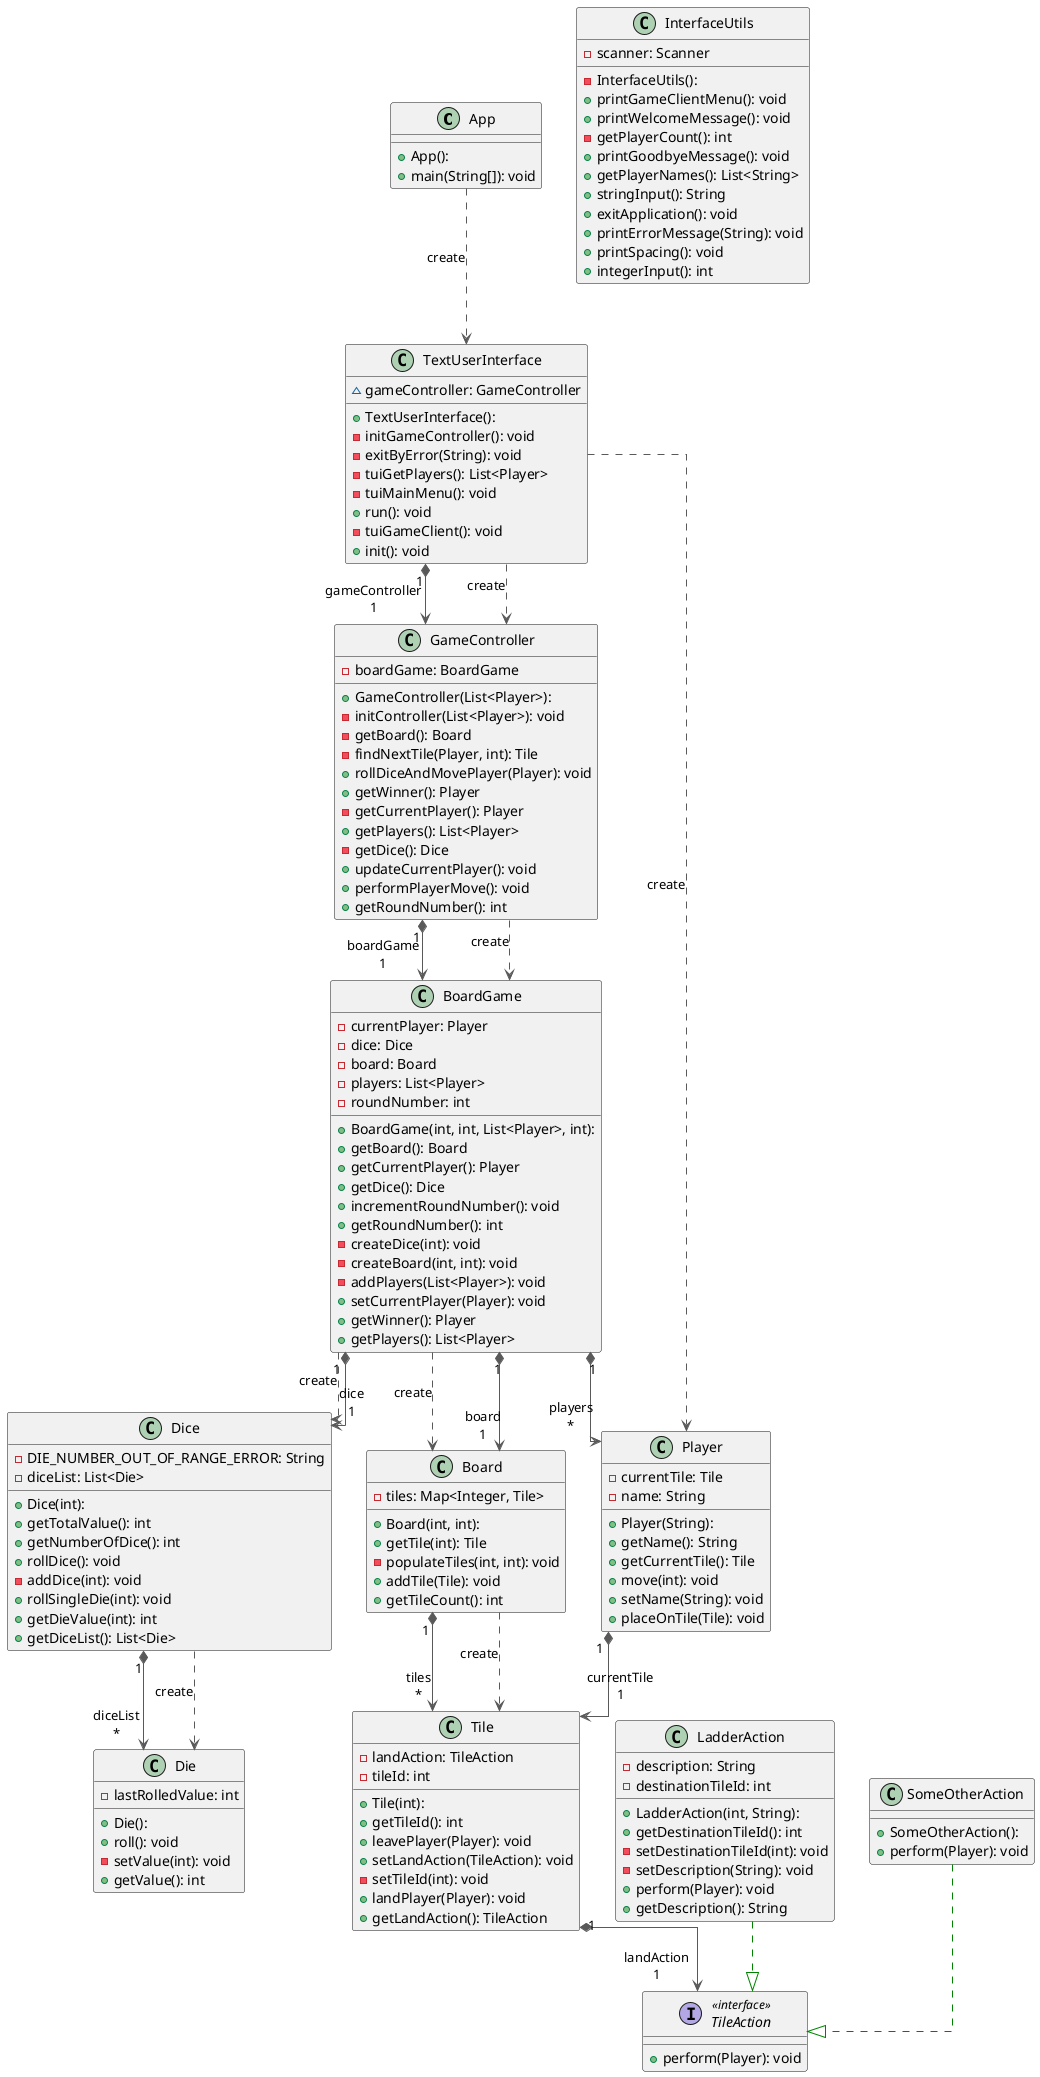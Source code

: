 @startuml


top to bottom direction
skinparam linetype ortho

class App {
  + App():
  + main(String[]): void
}
class Board {
  + Board(int, int):
  - tiles: Map<Integer, Tile>
  + getTile(int): Tile
  - populateTiles(int, int): void
  + addTile(Tile): void
  + getTileCount(): int
}
class BoardGame {
  + BoardGame(int, int, List<Player>, int):
  - currentPlayer: Player
  - dice: Dice
  - board: Board
  - players: List<Player>
  - roundNumber: int
  + getBoard(): Board
  + getCurrentPlayer(): Player
  + getDice(): Dice
  + incrementRoundNumber(): void
  + getRoundNumber(): int
  - createDice(int): void
  - createBoard(int, int): void
  - addPlayers(List<Player>): void
  + setCurrentPlayer(Player): void
  + getWinner(): Player
  + getPlayers(): List<Player>
}
class Dice {
  + Dice(int):
  - DIE_NUMBER_OUT_OF_RANGE_ERROR: String
  - diceList: List<Die>
  + getTotalValue(): int
  + getNumberOfDice(): int
  + rollDice(): void
  - addDice(int): void
  + rollSingleDie(int): void
  + getDieValue(int): int
  + getDiceList(): List<Die>
}
class Die {
  + Die():
  - lastRolledValue: int
  + roll(): void
  - setValue(int): void
  + getValue(): int
}
class GameController {
  + GameController(List<Player>):
  - boardGame: BoardGame
  - initController(List<Player>): void
  - getBoard(): Board
  - findNextTile(Player, int): Tile
  + rollDiceAndMovePlayer(Player): void
  + getWinner(): Player
  - getCurrentPlayer(): Player
  + getPlayers(): List<Player>
  - getDice(): Dice
  + updateCurrentPlayer(): void
  + performPlayerMove(): void
  + getRoundNumber(): int
}
class InterfaceUtils {
  - InterfaceUtils():
  - scanner: Scanner
  + printGameClientMenu(): void
  + printWelcomeMessage(): void
  - getPlayerCount(): int
  + printGoodbyeMessage(): void
  + getPlayerNames(): List<String>
  + stringInput(): String
  + exitApplication(): void
  + printErrorMessage(String): void
  + printSpacing(): void
  + integerInput(): int
}
class LadderAction {
  + LadderAction(int, String):
  - description: String
  - destinationTileId: int
  + getDestinationTileId(): int
  - setDestinationTileId(int): void
  - setDescription(String): void
  + perform(Player): void
  + getDescription(): String
}
class Player {
  + Player(String):
  - currentTile: Tile
  - name: String
  + getName(): String
  + getCurrentTile(): Tile
  + move(int): void
  + setName(String): void
  + placeOnTile(Tile): void
}
class SomeOtherAction {
  + SomeOtherAction():
  + perform(Player): void
}
class TextUserInterface {
  + TextUserInterface():
  ~ gameController: GameController
  - initGameController(): void
  - exitByError(String): void
  - tuiGetPlayers(): List<Player>
  - tuiMainMenu(): void
  + run(): void
  - tuiGameClient(): void
  + init(): void
}
class Tile {
  + Tile(int):
  - landAction: TileAction
  - tileId: int
  + getTileId(): int
  + leavePlayer(Player): void
  + setLandAction(TileAction): void
  - setTileId(int): void
  + landPlayer(Player): void
  + getLandAction(): TileAction
}
interface TileAction << interface >> {
  + perform(Player): void
}

App                -[#595959,dashed]->  TextUserInterface : "«create»"
Board             "1" *-[#595959,plain]-> "tiles\n*" Tile
Board              -[#595959,dashed]->  Tile              : "«create»"
BoardGame          -[#595959,dashed]->  Board             : "«create»"
BoardGame         "1" *-[#595959,plain]-> "board\n1" Board
BoardGame          -[#595959,dashed]->  Dice              : "«create»"
BoardGame         "1" *-[#595959,plain]-> "dice\n1" Dice
BoardGame         "1" *-[#595959,plain]-> "players\n*" Player
Dice              "1" *-[#595959,plain]-> "diceList\n*" Die
Dice               -[#595959,dashed]->  Die               : "«create»"
GameController    "1" *-[#595959,plain]-> "boardGame\n1" BoardGame
GameController     -[#595959,dashed]->  BoardGame         : "«create»"
LadderAction       -[#008200,dashed]-^  TileAction
Player            "1" *-[#595959,plain]-> "currentTile\n1" Tile
SomeOtherAction    -[#008200,dashed]-^  TileAction
TextUserInterface "1" *-[#595959,plain]-> "gameController\n1" GameController
TextUserInterface  -[#595959,dashed]->  GameController    : "«create»"
TextUserInterface  -[#595959,dashed]->  Player            : "«create»"
Tile              "1" *-[#595959,plain]-> "landAction\n1" TileAction
@enduml
